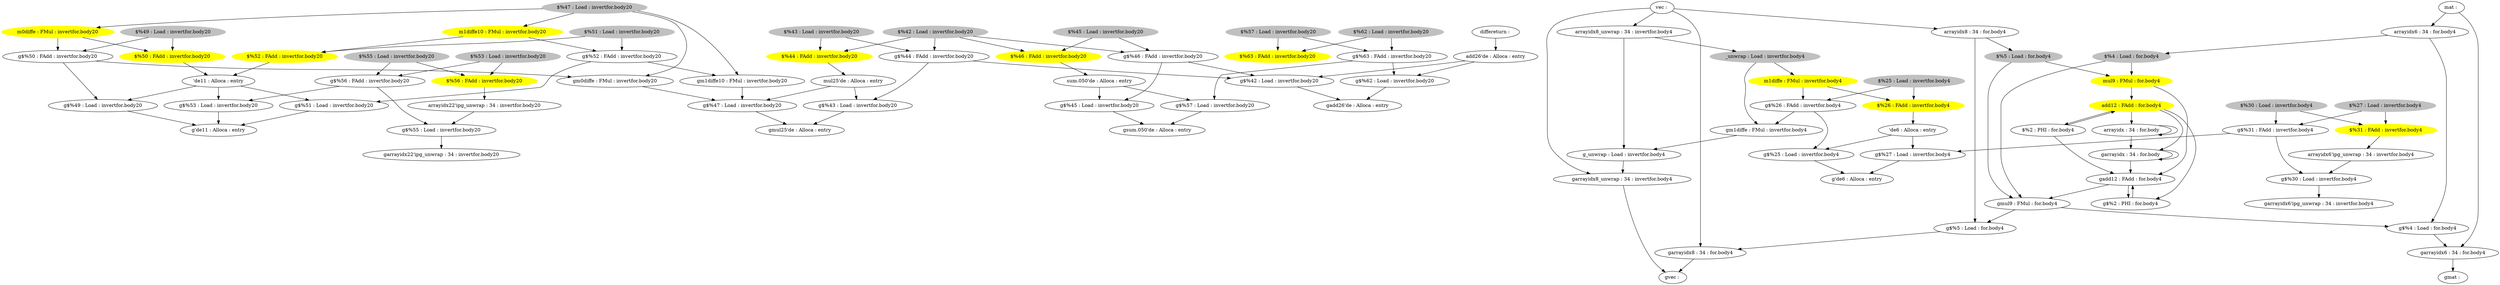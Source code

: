 digraph G {
	subgraph Forward {
		"m0diffe : FMul : invertfor.body20" [color = yellow style=filled];
		"m0diffe : FMul : invertfor.body20" -> "$%50 : FAdd : invertfor.body20" 
		"arrayidx : 34 : for.body" -> "arrayidx : 34 : for.body" 
		"arrayidx8 : 34 : for.body4" -> "$%5 : Load : for.body4" 
		"mat : " -> "arrayidx6 : 34 : for.body4" 
		"vec : " -> "arrayidx8_unwrap : 34 : invertfor.body4" 
		"vec : " -> "arrayidx8 : 34 : for.body4" 
		"differeturn : " -> "add26'de : Alloca : entry" 
		"$%2 : PHI : for.body4" -> "add12 : FAdd : for.body4" 
		"$%5 : Load : for.body4" [color = gray style=filled];
		"$%5 : Load : for.body4" -> "mul9 : FMul : for.body4" 
		"arrayidx6 : 34 : for.body4" -> "$%4 : Load : for.body4" 
		"mul9 : FMul : for.body4" [color = yellow style=filled];
		"mul9 : FMul : for.body4" -> "add12 : FAdd : for.body4" 
		"$%4 : Load : for.body4" [color = gray style=filled];
		"$%4 : Load : for.body4" -> "mul9 : FMul : for.body4" 
		"add12 : FAdd : for.body4" [color = yellow style=filled];
		"add12 : FAdd : for.body4" -> "arrayidx : 34 : for.body" 
		"add12 : FAdd : for.body4" -> "$%2 : PHI : for.body4" 
		"arrayidx8_unwrap : 34 : invertfor.body4" -> "_unwrap : Load : invertfor.body4" 
		"_unwrap : Load : invertfor.body4" [color = gray style=filled];
		"_unwrap : Load : invertfor.body4" -> "m1diffe : FMul : invertfor.body4" 
		"m1diffe : FMul : invertfor.body4" [color = yellow style=filled];
		"m1diffe : FMul : invertfor.body4" -> "$%26 : FAdd : invertfor.body4" 
		"$%25 : Load : invertfor.body4" [color = gray style=filled];
		"$%25 : Load : invertfor.body4" -> "$%26 : FAdd : invertfor.body4" 
		"$%26 : FAdd : invertfor.body4" [color = yellow style=filled];
		"$%26 : FAdd : invertfor.body4" -> "'de6 : Alloca : entry" 
		"$%27 : Load : invertfor.body4" [color = gray style=filled];
		"$%27 : Load : invertfor.body4" -> "$%31 : FAdd : invertfor.body4" 
		"$%30 : Load : invertfor.body4" [color = gray style=filled];
		"$%30 : Load : invertfor.body4" -> "$%31 : FAdd : invertfor.body4" 
		"$%31 : FAdd : invertfor.body4" [color = yellow style=filled];
		"$%31 : FAdd : invertfor.body4" -> "arrayidx6'ipg_unwrap : 34 : invertfor.body4" 
		"$%42 : Load : invertfor.body20" [color = gray style=filled];
		"$%42 : Load : invertfor.body20" -> "$%46 : FAdd : invertfor.body20" 
		"$%42 : Load : invertfor.body20" -> "$%44 : FAdd : invertfor.body20" 
		"$%43 : Load : invertfor.body20" [color = gray style=filled];
		"$%43 : Load : invertfor.body20" -> "$%44 : FAdd : invertfor.body20" 
		"$%44 : FAdd : invertfor.body20" [color = yellow style=filled];
		"$%44 : FAdd : invertfor.body20" -> "mul25'de : Alloca : entry" 
		"$%45 : Load : invertfor.body20" [color = gray style=filled];
		"$%45 : Load : invertfor.body20" -> "$%46 : FAdd : invertfor.body20" 
		"$%46 : FAdd : invertfor.body20" [color = yellow style=filled];
		"$%46 : FAdd : invertfor.body20" -> "sum.050'de : Alloca : entry" 
		"$%47 : Load : invertfor.body20" [color = gray style=filled];
		"$%47 : Load : invertfor.body20" -> "m1diffe10 : FMul : invertfor.body20" 
		"$%47 : Load : invertfor.body20" -> "m0diffe : FMul : invertfor.body20" 
		"m1diffe10 : FMul : invertfor.body20" [color = yellow style=filled];
		"m1diffe10 : FMul : invertfor.body20" -> "$%52 : FAdd : invertfor.body20" 
		"$%49 : Load : invertfor.body20" [color = gray style=filled];
		"$%49 : Load : invertfor.body20" -> "$%50 : FAdd : invertfor.body20" 
		"$%50 : FAdd : invertfor.body20" [color = yellow style=filled];
		"$%50 : FAdd : invertfor.body20" -> "'de11 : Alloca : entry" 
		"$%51 : Load : invertfor.body20" [color = gray style=filled];
		"$%51 : Load : invertfor.body20" -> "$%52 : FAdd : invertfor.body20" 
		"$%52 : FAdd : invertfor.body20" [color = yellow style=filled];
		"$%52 : FAdd : invertfor.body20" -> "'de11 : Alloca : entry" 
		"$%53 : Load : invertfor.body20" [color = gray style=filled];
		"$%53 : Load : invertfor.body20" -> "$%56 : FAdd : invertfor.body20" 
		"$%55 : Load : invertfor.body20" [color = gray style=filled];
		"$%55 : Load : invertfor.body20" -> "$%56 : FAdd : invertfor.body20" 
		"$%56 : FAdd : invertfor.body20" [color = yellow style=filled];
		"$%56 : FAdd : invertfor.body20" -> "arrayidx22'ipg_unwrap : 34 : invertfor.body20" 
		"$%57 : Load : invertfor.body20" [color = gray style=filled];
		"$%57 : Load : invertfor.body20" -> "$%63 : FAdd : invertfor.body20" 
		"$%62 : Load : invertfor.body20" [color = gray style=filled];
		"$%62 : Load : invertfor.body20" -> "$%63 : FAdd : invertfor.body20" 
		"$%63 : FAdd : invertfor.body20" [color = yellow style=filled];
	}
	subgraph Reverse {
		"gm0diffe : FMul : invertfor.body20" -> "g$%47 : Load : invertfor.body20"
		"$%47 : Load : invertfor.body20" -> "gm0diffe : FMul : invertfor.body20"
		"garrayidx : 34 : for.body" -> "garrayidx : 34 : for.body"
		"arrayidx : 34 : for.body" -> "garrayidx : 34 : for.body"
		"garrayidx : 34 : for.body" -> "gadd12 : FAdd : for.body4"
		"add12 : FAdd : for.body4" -> "garrayidx : 34 : for.body"
		"garrayidx8 : 34 : for.body4" -> "gvec : "
		"vec : " -> "garrayidx8 : 34 : for.body4"
		"g$%2 : PHI : for.body4" -> "gadd12 : FAdd : for.body4"
		"add12 : FAdd : for.body4" -> "g$%2 : PHI : for.body4"
		"g$%5 : Load : for.body4" -> "garrayidx8 : 34 : for.body4"
		"arrayidx8 : 34 : for.body4" -> "g$%5 : Load : for.body4"
		"garrayidx6 : 34 : for.body4" -> "gmat : "
		"mat : " -> "garrayidx6 : 34 : for.body4"
		"gmul9 : FMul : for.body4" -> "g$%4 : Load : for.body4"
		"$%4 : Load : for.body4" -> "gmul9 : FMul : for.body4"
		"gmul9 : FMul : for.body4" -> "g$%5 : Load : for.body4"
		"$%5 : Load : for.body4" -> "gmul9 : FMul : for.body4"
		"g$%4 : Load : for.body4" -> "garrayidx6 : 34 : for.body4"
		"arrayidx6 : 34 : for.body4" -> "g$%4 : Load : for.body4"
		"gadd12 : FAdd : for.body4" -> "gmul9 : FMul : for.body4"
		"mul9 : FMul : for.body4" -> "gadd12 : FAdd : for.body4"
		"gadd12 : FAdd : for.body4" -> "g$%2 : PHI : for.body4"
		"$%2 : PHI : for.body4" -> "gadd12 : FAdd : for.body4"
		"garrayidx8_unwrap : 34 : invertfor.body4" -> "gvec : "
		"vec : " -> "garrayidx8_unwrap : 34 : invertfor.body4"
		"g_unwrap : Load : invertfor.body4" -> "garrayidx8_unwrap : 34 : invertfor.body4"
		"arrayidx8_unwrap : 34 : invertfor.body4" -> "g_unwrap : Load : invertfor.body4"
		"gm1diffe : FMul : invertfor.body4" -> "g_unwrap : Load : invertfor.body4"
		"_unwrap : Load : invertfor.body4" -> "gm1diffe : FMul : invertfor.body4"
		"g$%25 : Load : invertfor.body4" -> "g'de6 : Alloca : entry"
		"'de6 : Alloca : entry" -> "g$%25 : Load : invertfor.body4"
		"g$%26 : FAdd : invertfor.body4" -> "gm1diffe : FMul : invertfor.body4"
		"m1diffe : FMul : invertfor.body4" -> "g$%26 : FAdd : invertfor.body4"
		"g$%26 : FAdd : invertfor.body4" -> "g$%25 : Load : invertfor.body4"
		"$%25 : Load : invertfor.body4" -> "g$%26 : FAdd : invertfor.body4"
		"g$%27 : Load : invertfor.body4" -> "g'de6 : Alloca : entry"
		"'de6 : Alloca : entry" -> "g$%27 : Load : invertfor.body4"
		"g$%30 : Load : invertfor.body4" -> "garrayidx6'ipg_unwrap : 34 : invertfor.body4"
		"arrayidx6'ipg_unwrap : 34 : invertfor.body4" -> "g$%30 : Load : invertfor.body4"
		"g$%31 : FAdd : invertfor.body4" -> "g$%30 : Load : invertfor.body4"
		"$%30 : Load : invertfor.body4" -> "g$%31 : FAdd : invertfor.body4"
		"g$%31 : FAdd : invertfor.body4" -> "g$%27 : Load : invertfor.body4"
		"$%27 : Load : invertfor.body4" -> "g$%31 : FAdd : invertfor.body4"
		"g$%42 : Load : invertfor.body20" -> "gadd26'de : Alloca : entry"
		"add26'de : Alloca : entry" -> "g$%42 : Load : invertfor.body20"
		"g$%43 : Load : invertfor.body20" -> "gmul25'de : Alloca : entry"
		"mul25'de : Alloca : entry" -> "g$%43 : Load : invertfor.body20"
		"g$%44 : FAdd : invertfor.body20" -> "g$%42 : Load : invertfor.body20"
		"$%42 : Load : invertfor.body20" -> "g$%44 : FAdd : invertfor.body20"
		"g$%44 : FAdd : invertfor.body20" -> "g$%43 : Load : invertfor.body20"
		"$%43 : Load : invertfor.body20" -> "g$%44 : FAdd : invertfor.body20"
		"g$%45 : Load : invertfor.body20" -> "gsum.050'de : Alloca : entry"
		"sum.050'de : Alloca : entry" -> "g$%45 : Load : invertfor.body20"
		"g$%46 : FAdd : invertfor.body20" -> "g$%42 : Load : invertfor.body20"
		"$%42 : Load : invertfor.body20" -> "g$%46 : FAdd : invertfor.body20"
		"g$%46 : FAdd : invertfor.body20" -> "g$%45 : Load : invertfor.body20"
		"$%45 : Load : invertfor.body20" -> "g$%46 : FAdd : invertfor.body20"
		"g$%47 : Load : invertfor.body20" -> "gmul25'de : Alloca : entry"
		"mul25'de : Alloca : entry" -> "g$%47 : Load : invertfor.body20"
		"gm1diffe10 : FMul : invertfor.body20" -> "g$%47 : Load : invertfor.body20"
		"$%47 : Load : invertfor.body20" -> "gm1diffe10 : FMul : invertfor.body20"
		"g$%49 : Load : invertfor.body20" -> "g'de11 : Alloca : entry"
		"'de11 : Alloca : entry" -> "g$%49 : Load : invertfor.body20"
		"g$%50 : FAdd : invertfor.body20" -> "gm0diffe : FMul : invertfor.body20"
		"m0diffe : FMul : invertfor.body20" -> "g$%50 : FAdd : invertfor.body20"
		"g$%50 : FAdd : invertfor.body20" -> "g$%49 : Load : invertfor.body20"
		"$%49 : Load : invertfor.body20" -> "g$%50 : FAdd : invertfor.body20"
		"g$%51 : Load : invertfor.body20" -> "g'de11 : Alloca : entry"
		"'de11 : Alloca : entry" -> "g$%51 : Load : invertfor.body20"
		"g$%52 : FAdd : invertfor.body20" -> "gm1diffe10 : FMul : invertfor.body20"
		"m1diffe10 : FMul : invertfor.body20" -> "g$%52 : FAdd : invertfor.body20"
		"g$%52 : FAdd : invertfor.body20" -> "g$%51 : Load : invertfor.body20"
		"$%51 : Load : invertfor.body20" -> "g$%52 : FAdd : invertfor.body20"
		"g$%53 : Load : invertfor.body20" -> "g'de11 : Alloca : entry"
		"'de11 : Alloca : entry" -> "g$%53 : Load : invertfor.body20"
		"g$%55 : Load : invertfor.body20" -> "garrayidx22'ipg_unwrap : 34 : invertfor.body20"
		"arrayidx22'ipg_unwrap : 34 : invertfor.body20" -> "g$%55 : Load : invertfor.body20"
		"g$%56 : FAdd : invertfor.body20" -> "g$%53 : Load : invertfor.body20"
		"$%53 : Load : invertfor.body20" -> "g$%56 : FAdd : invertfor.body20"
		"g$%56 : FAdd : invertfor.body20" -> "g$%55 : Load : invertfor.body20"
		"$%55 : Load : invertfor.body20" -> "g$%56 : FAdd : invertfor.body20"
		"g$%57 : Load : invertfor.body20" -> "gsum.050'de : Alloca : entry"
		"sum.050'de : Alloca : entry" -> "g$%57 : Load : invertfor.body20"
		"g$%62 : Load : invertfor.body20" -> "gadd26'de : Alloca : entry"
		"add26'de : Alloca : entry" -> "g$%62 : Load : invertfor.body20"
		"g$%63 : FAdd : invertfor.body20" -> "g$%57 : Load : invertfor.body20"
		"$%57 : Load : invertfor.body20" -> "g$%63 : FAdd : invertfor.body20"
		"g$%63 : FAdd : invertfor.body20" -> "g$%62 : Load : invertfor.body20"
		"$%62 : Load : invertfor.body20" -> "g$%63 : FAdd : invertfor.body20"
	}
}
